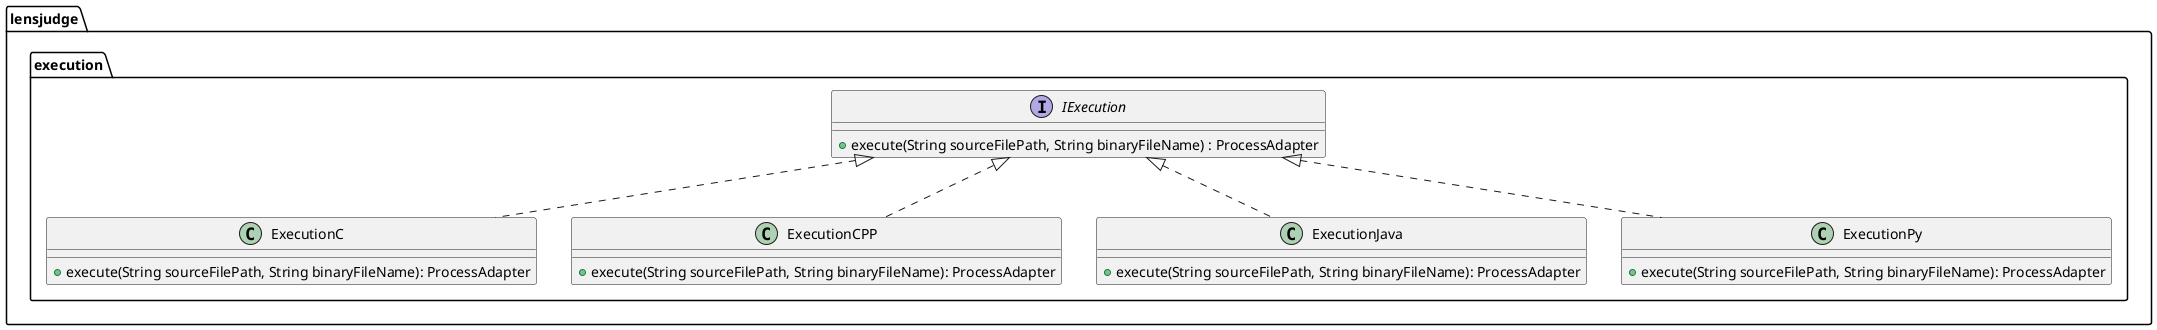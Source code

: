 @startuml
package lensjudge.execution {
interface IExecution {
    + execute(String sourceFilePath, String binaryFileName) : ProcessAdapter
}

class ExecutionC {
    + execute(String sourceFilePath, String binaryFileName): ProcessAdapter
}

class ExecutionCPP {
    + execute(String sourceFilePath, String binaryFileName): ProcessAdapter
}

class ExecutionJava {
    + execute(String sourceFilePath, String binaryFileName): ProcessAdapter
}

class ExecutionPy {
    + execute(String sourceFilePath, String binaryFileName): ProcessAdapter
}

IExecution <|.. ExecutionC
IExecution <|.. ExecutionCPP
IExecution <|.. ExecutionJava
IExecution <|.. ExecutionPy
}
@enduml